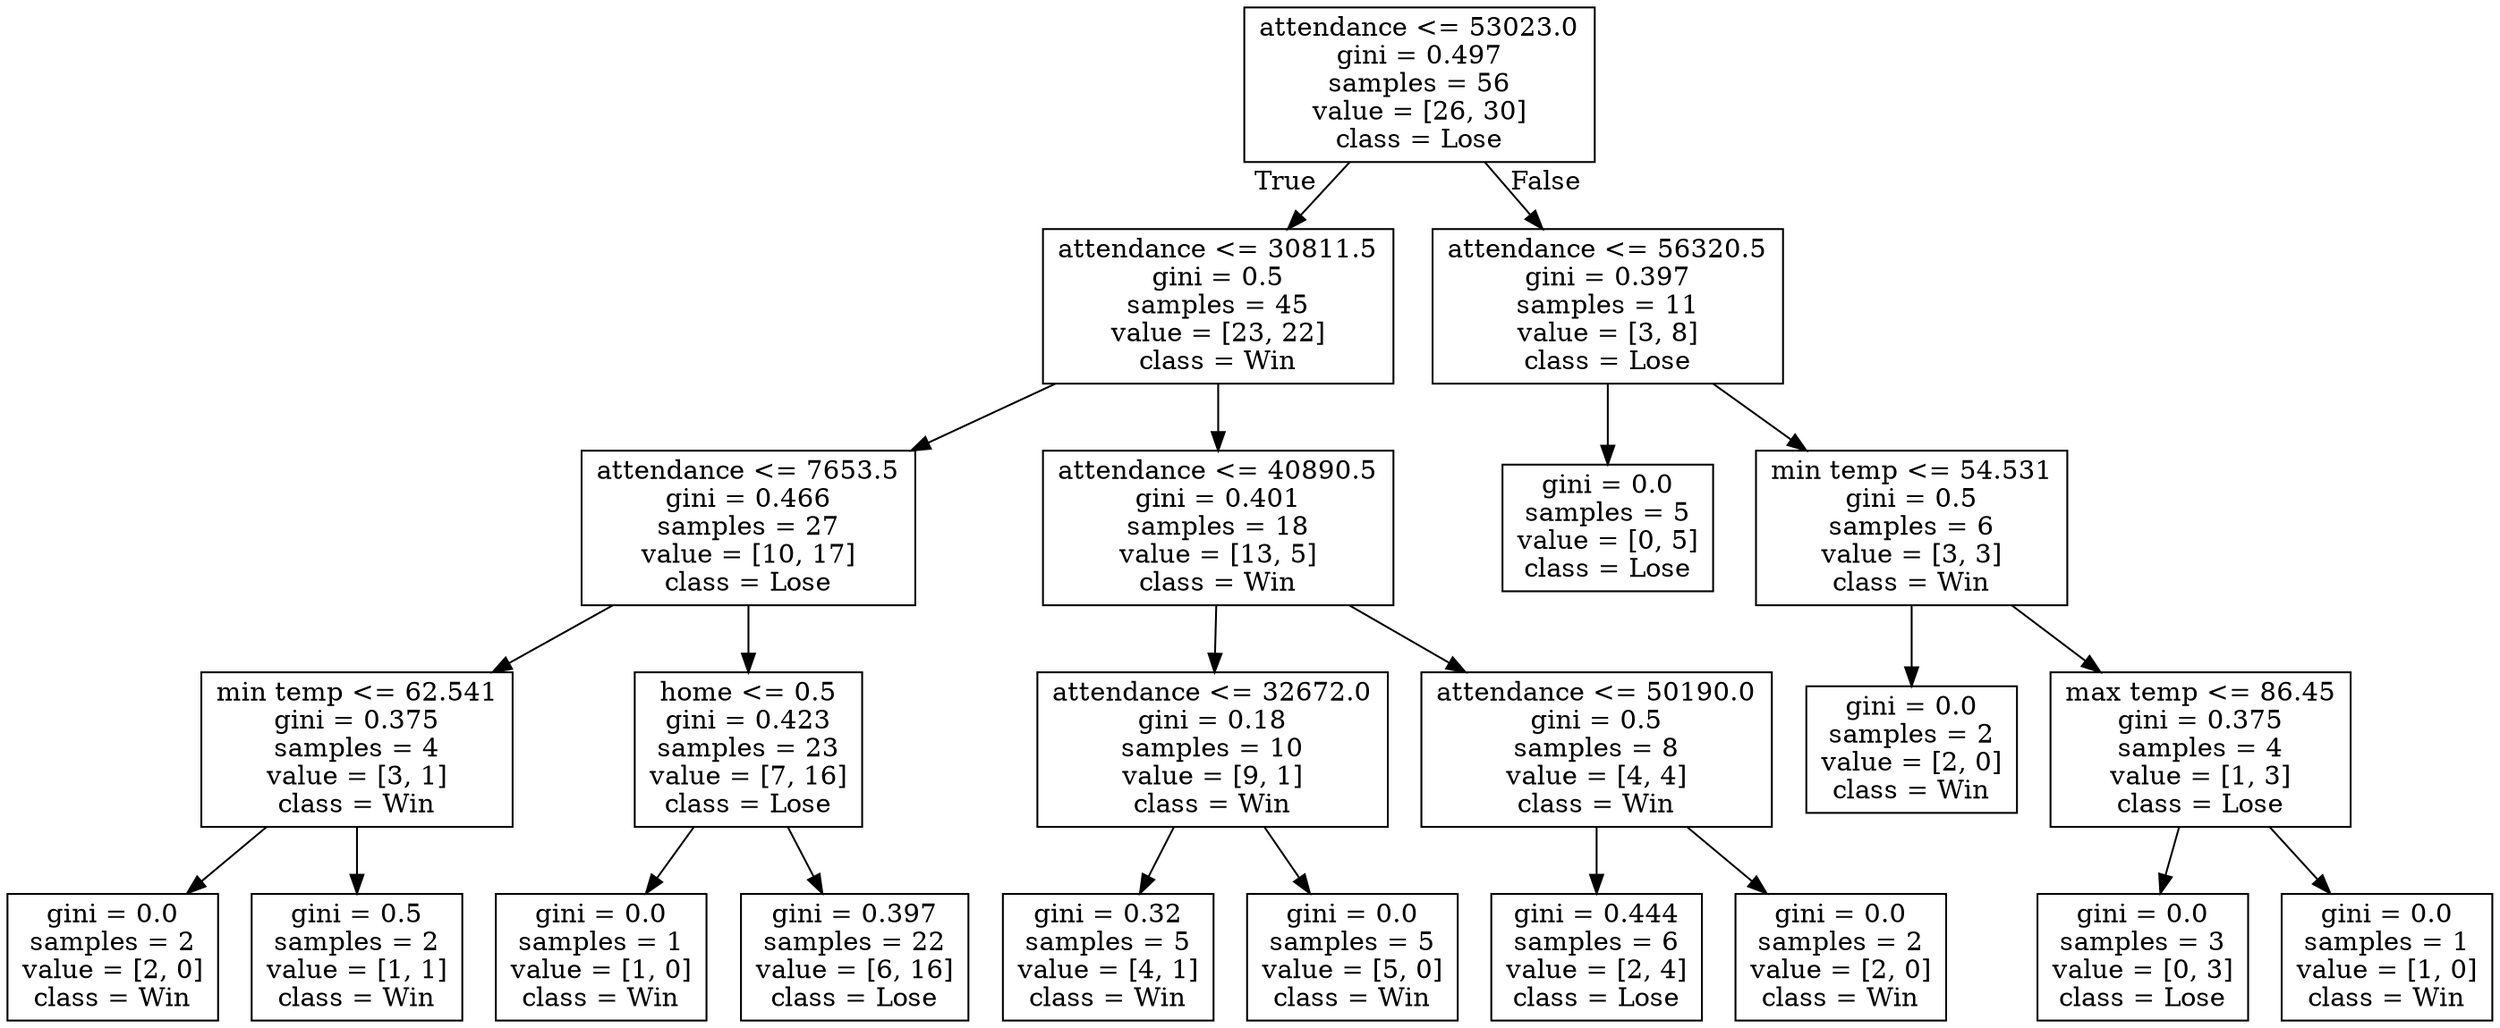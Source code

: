 digraph Tree {
node [shape=box] ;
0 [label="attendance <= 53023.0\ngini = 0.497\nsamples = 56\nvalue = [26, 30]\nclass = Lose"] ;
1 [label="attendance <= 30811.5\ngini = 0.5\nsamples = 45\nvalue = [23, 22]\nclass = Win"] ;
0 -> 1 [labeldistance=2.5, labelangle=45, headlabel="True"] ;
2 [label="attendance <= 7653.5\ngini = 0.466\nsamples = 27\nvalue = [10, 17]\nclass = Lose"] ;
1 -> 2 ;
3 [label="min temp <= 62.541\ngini = 0.375\nsamples = 4\nvalue = [3, 1]\nclass = Win"] ;
2 -> 3 ;
4 [label="gini = 0.0\nsamples = 2\nvalue = [2, 0]\nclass = Win"] ;
3 -> 4 ;
5 [label="gini = 0.5\nsamples = 2\nvalue = [1, 1]\nclass = Win"] ;
3 -> 5 ;
6 [label="home <= 0.5\ngini = 0.423\nsamples = 23\nvalue = [7, 16]\nclass = Lose"] ;
2 -> 6 ;
7 [label="gini = 0.0\nsamples = 1\nvalue = [1, 0]\nclass = Win"] ;
6 -> 7 ;
8 [label="gini = 0.397\nsamples = 22\nvalue = [6, 16]\nclass = Lose"] ;
6 -> 8 ;
9 [label="attendance <= 40890.5\ngini = 0.401\nsamples = 18\nvalue = [13, 5]\nclass = Win"] ;
1 -> 9 ;
10 [label="attendance <= 32672.0\ngini = 0.18\nsamples = 10\nvalue = [9, 1]\nclass = Win"] ;
9 -> 10 ;
11 [label="gini = 0.32\nsamples = 5\nvalue = [4, 1]\nclass = Win"] ;
10 -> 11 ;
12 [label="gini = 0.0\nsamples = 5\nvalue = [5, 0]\nclass = Win"] ;
10 -> 12 ;
13 [label="attendance <= 50190.0\ngini = 0.5\nsamples = 8\nvalue = [4, 4]\nclass = Win"] ;
9 -> 13 ;
14 [label="gini = 0.444\nsamples = 6\nvalue = [2, 4]\nclass = Lose"] ;
13 -> 14 ;
15 [label="gini = 0.0\nsamples = 2\nvalue = [2, 0]\nclass = Win"] ;
13 -> 15 ;
16 [label="attendance <= 56320.5\ngini = 0.397\nsamples = 11\nvalue = [3, 8]\nclass = Lose"] ;
0 -> 16 [labeldistance=2.5, labelangle=-45, headlabel="False"] ;
17 [label="gini = 0.0\nsamples = 5\nvalue = [0, 5]\nclass = Lose"] ;
16 -> 17 ;
18 [label="min temp <= 54.531\ngini = 0.5\nsamples = 6\nvalue = [3, 3]\nclass = Win"] ;
16 -> 18 ;
19 [label="gini = 0.0\nsamples = 2\nvalue = [2, 0]\nclass = Win"] ;
18 -> 19 ;
20 [label="max temp <= 86.45\ngini = 0.375\nsamples = 4\nvalue = [1, 3]\nclass = Lose"] ;
18 -> 20 ;
21 [label="gini = 0.0\nsamples = 3\nvalue = [0, 3]\nclass = Lose"] ;
20 -> 21 ;
22 [label="gini = 0.0\nsamples = 1\nvalue = [1, 0]\nclass = Win"] ;
20 -> 22 ;
}